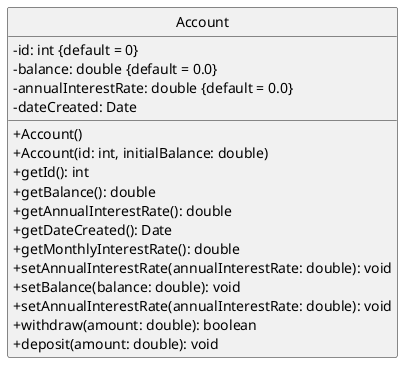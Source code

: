 @startuml 

skinparam classAttributeIconSize 0
hide circle

class Account {
    -id: int {default = 0}
    -balance: double {default = 0.0}
    -annualInterestRate: double {default = 0.0}
    -dateCreated: Date
    +Account()
    +Account(id: int, initialBalance: double)
    +getId(): int
    +getBalance(): double
    +getAnnualInterestRate(): double
    +getDateCreated(): Date
    +getMonthlyInterestRate(): double
    +setAnnualInterestRate(annualInterestRate: double): void
    +setBalance(balance: double): void
    +setAnnualInterestRate(annualInterestRate: double): void
    +withdraw(amount: double): boolean
    +deposit(amount: double): void
}

@enduml